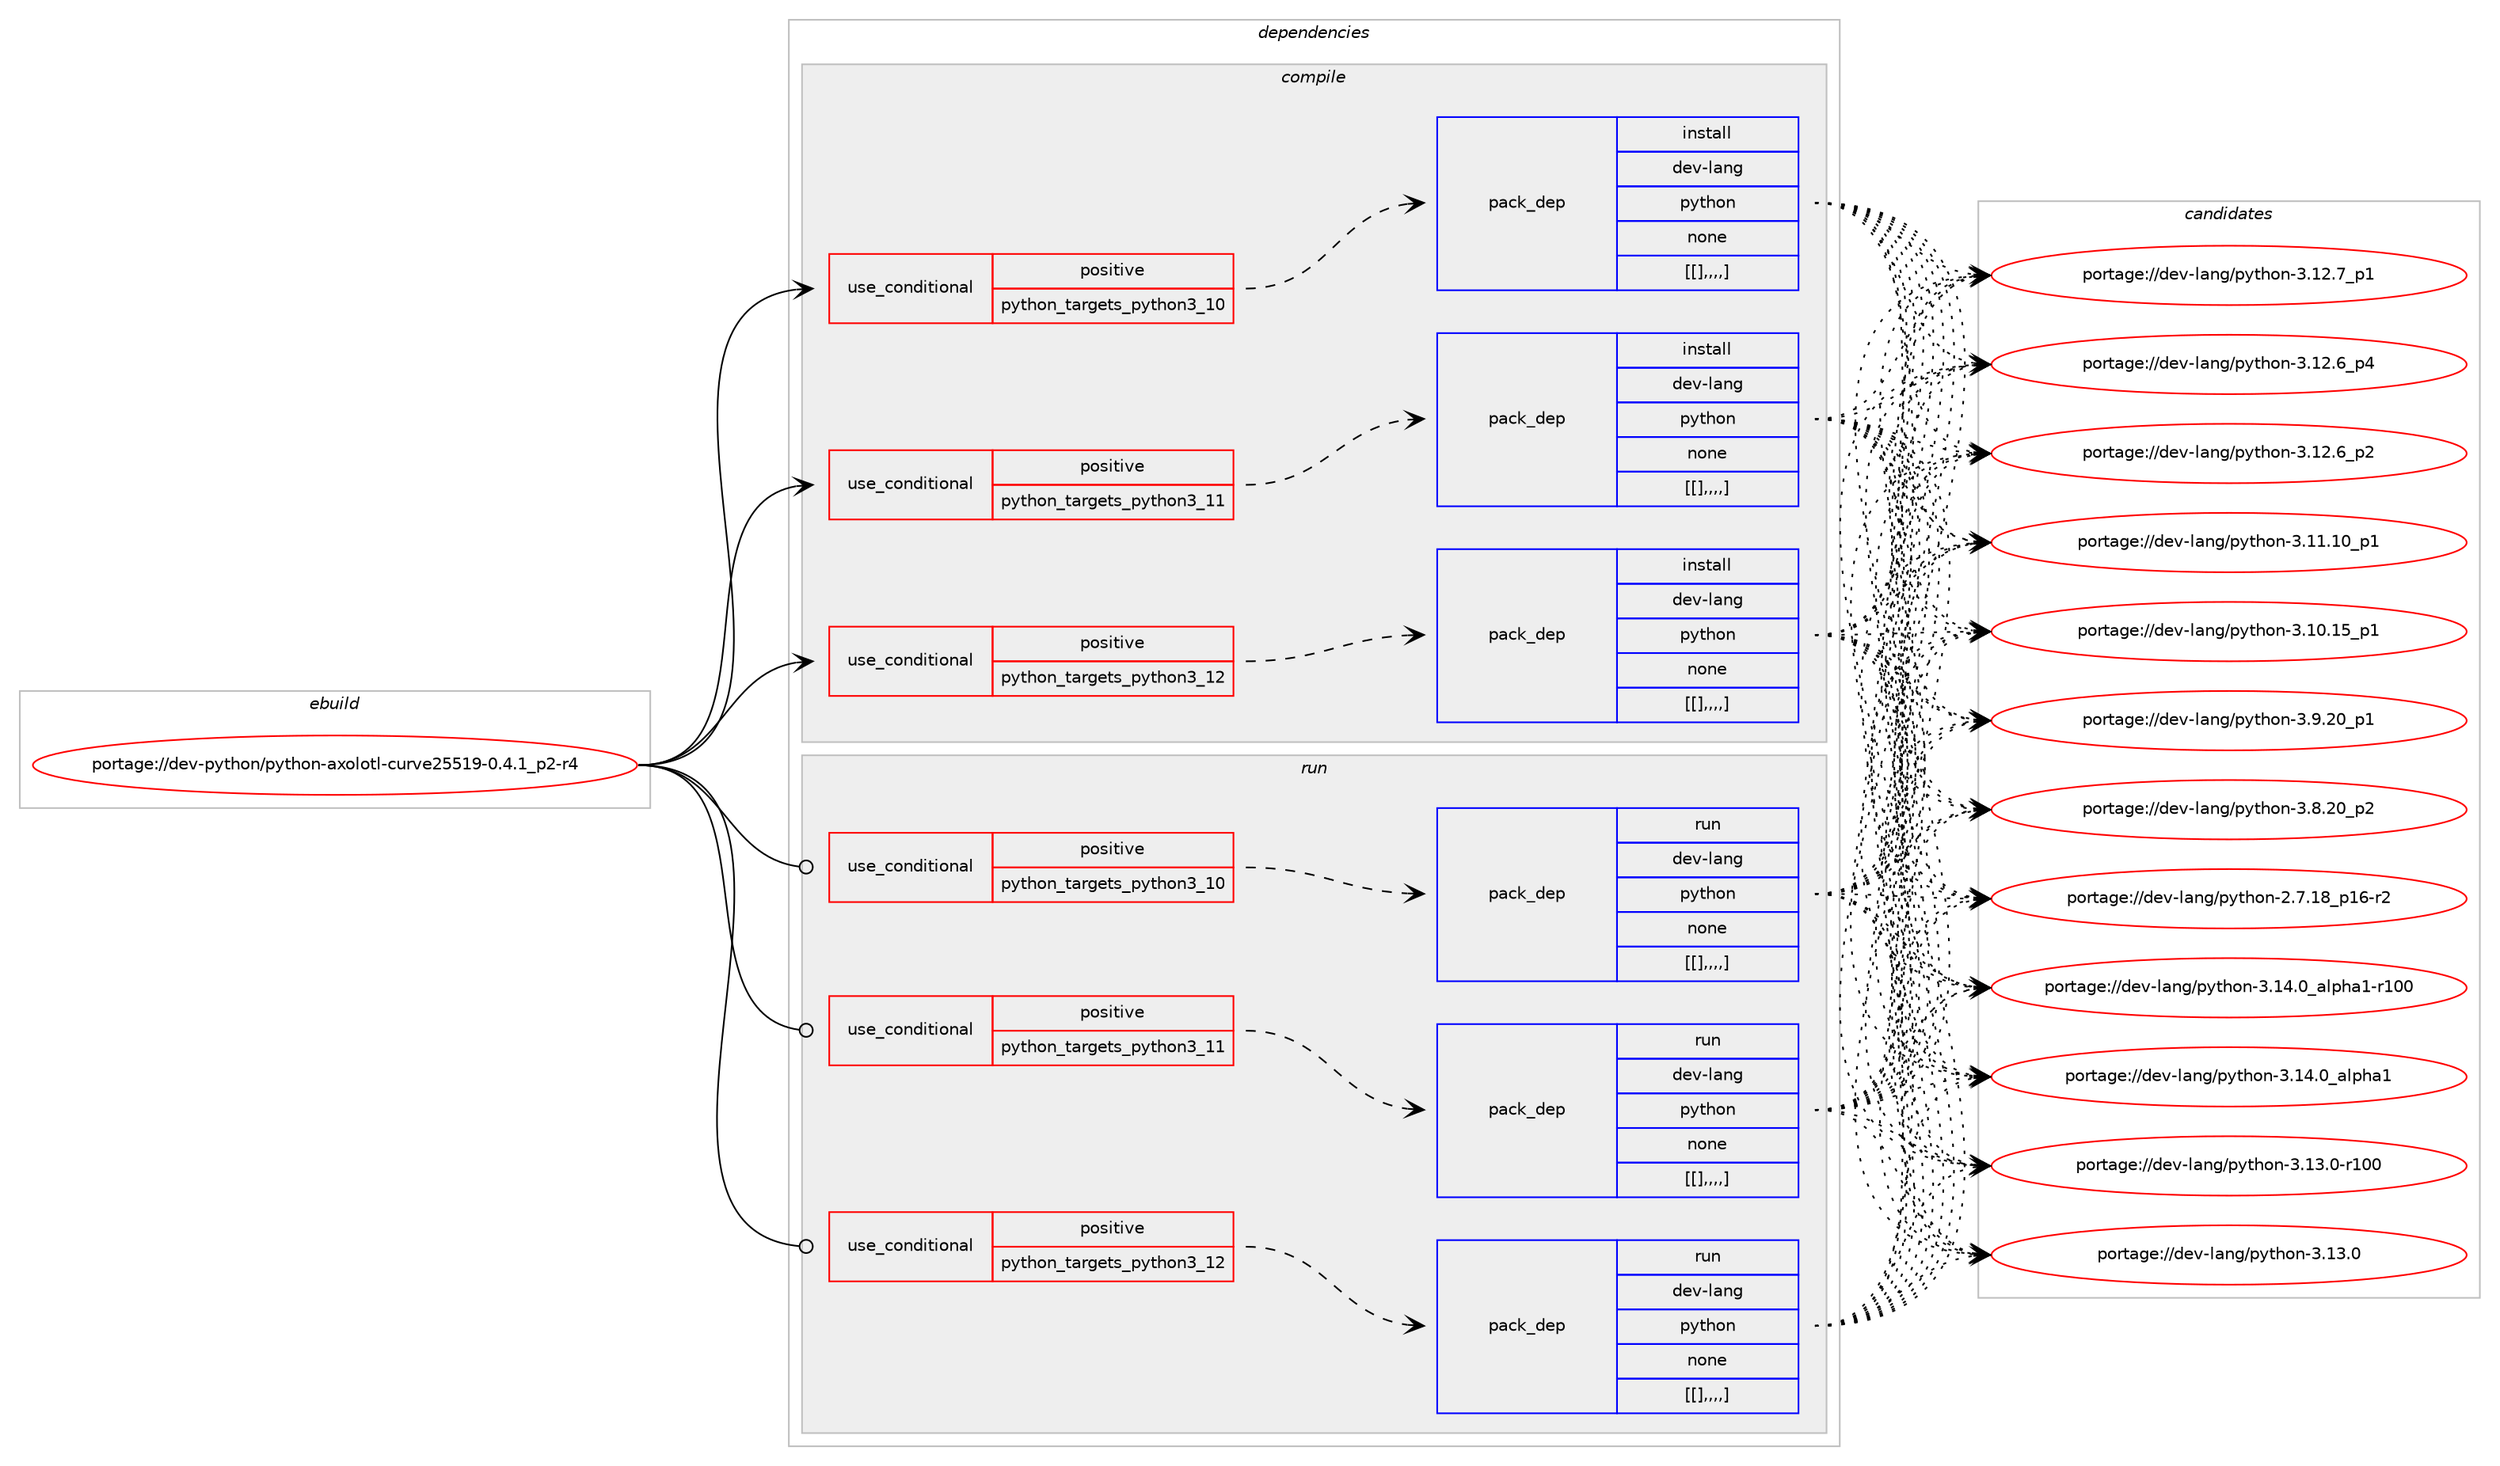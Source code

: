 digraph prolog {

# *************
# Graph options
# *************

newrank=true;
concentrate=true;
compound=true;
graph [rankdir=LR,fontname=Helvetica,fontsize=10,ranksep=1.5];#, ranksep=2.5, nodesep=0.2];
edge  [arrowhead=vee];
node  [fontname=Helvetica,fontsize=10];

# **********
# The ebuild
# **********

subgraph cluster_leftcol {
color=gray;
label=<<i>ebuild</i>>;
id [label="portage://dev-python/python-axolotl-curve25519-0.4.1_p2-r4", color=red, width=4, href="../dev-python/python-axolotl-curve25519-0.4.1_p2-r4.svg"];
}

# ****************
# The dependencies
# ****************

subgraph cluster_midcol {
color=gray;
label=<<i>dependencies</i>>;
subgraph cluster_compile {
fillcolor="#eeeeee";
style=filled;
label=<<i>compile</i>>;
subgraph cond40744 {
dependency166193 [label=<<TABLE BORDER="0" CELLBORDER="1" CELLSPACING="0" CELLPADDING="4"><TR><TD ROWSPAN="3" CELLPADDING="10">use_conditional</TD></TR><TR><TD>positive</TD></TR><TR><TD>python_targets_python3_10</TD></TR></TABLE>>, shape=none, color=red];
subgraph pack124107 {
dependency166291 [label=<<TABLE BORDER="0" CELLBORDER="1" CELLSPACING="0" CELLPADDING="4" WIDTH="220"><TR><TD ROWSPAN="6" CELLPADDING="30">pack_dep</TD></TR><TR><TD WIDTH="110">install</TD></TR><TR><TD>dev-lang</TD></TR><TR><TD>python</TD></TR><TR><TD>none</TD></TR><TR><TD>[[],,,,]</TD></TR></TABLE>>, shape=none, color=blue];
}
dependency166193:e -> dependency166291:w [weight=20,style="dashed",arrowhead="vee"];
}
id:e -> dependency166193:w [weight=20,style="solid",arrowhead="vee"];
subgraph cond40810 {
dependency166326 [label=<<TABLE BORDER="0" CELLBORDER="1" CELLSPACING="0" CELLPADDING="4"><TR><TD ROWSPAN="3" CELLPADDING="10">use_conditional</TD></TR><TR><TD>positive</TD></TR><TR><TD>python_targets_python3_11</TD></TR></TABLE>>, shape=none, color=red];
subgraph pack124190 {
dependency166344 [label=<<TABLE BORDER="0" CELLBORDER="1" CELLSPACING="0" CELLPADDING="4" WIDTH="220"><TR><TD ROWSPAN="6" CELLPADDING="30">pack_dep</TD></TR><TR><TD WIDTH="110">install</TD></TR><TR><TD>dev-lang</TD></TR><TR><TD>python</TD></TR><TR><TD>none</TD></TR><TR><TD>[[],,,,]</TD></TR></TABLE>>, shape=none, color=blue];
}
dependency166326:e -> dependency166344:w [weight=20,style="dashed",arrowhead="vee"];
}
id:e -> dependency166326:w [weight=20,style="solid",arrowhead="vee"];
subgraph cond40820 {
dependency166356 [label=<<TABLE BORDER="0" CELLBORDER="1" CELLSPACING="0" CELLPADDING="4"><TR><TD ROWSPAN="3" CELLPADDING="10">use_conditional</TD></TR><TR><TD>positive</TD></TR><TR><TD>python_targets_python3_12</TD></TR></TABLE>>, shape=none, color=red];
subgraph pack124229 {
dependency166386 [label=<<TABLE BORDER="0" CELLBORDER="1" CELLSPACING="0" CELLPADDING="4" WIDTH="220"><TR><TD ROWSPAN="6" CELLPADDING="30">pack_dep</TD></TR><TR><TD WIDTH="110">install</TD></TR><TR><TD>dev-lang</TD></TR><TR><TD>python</TD></TR><TR><TD>none</TD></TR><TR><TD>[[],,,,]</TD></TR></TABLE>>, shape=none, color=blue];
}
dependency166356:e -> dependency166386:w [weight=20,style="dashed",arrowhead="vee"];
}
id:e -> dependency166356:w [weight=20,style="solid",arrowhead="vee"];
}
subgraph cluster_compileandrun {
fillcolor="#eeeeee";
style=filled;
label=<<i>compile and run</i>>;
}
subgraph cluster_run {
fillcolor="#eeeeee";
style=filled;
label=<<i>run</i>>;
subgraph cond40834 {
dependency166452 [label=<<TABLE BORDER="0" CELLBORDER="1" CELLSPACING="0" CELLPADDING="4"><TR><TD ROWSPAN="3" CELLPADDING="10">use_conditional</TD></TR><TR><TD>positive</TD></TR><TR><TD>python_targets_python3_10</TD></TR></TABLE>>, shape=none, color=red];
subgraph pack124270 {
dependency166455 [label=<<TABLE BORDER="0" CELLBORDER="1" CELLSPACING="0" CELLPADDING="4" WIDTH="220"><TR><TD ROWSPAN="6" CELLPADDING="30">pack_dep</TD></TR><TR><TD WIDTH="110">run</TD></TR><TR><TD>dev-lang</TD></TR><TR><TD>python</TD></TR><TR><TD>none</TD></TR><TR><TD>[[],,,,]</TD></TR></TABLE>>, shape=none, color=blue];
}
dependency166452:e -> dependency166455:w [weight=20,style="dashed",arrowhead="vee"];
}
id:e -> dependency166452:w [weight=20,style="solid",arrowhead="odot"];
subgraph cond40854 {
dependency166476 [label=<<TABLE BORDER="0" CELLBORDER="1" CELLSPACING="0" CELLPADDING="4"><TR><TD ROWSPAN="3" CELLPADDING="10">use_conditional</TD></TR><TR><TD>positive</TD></TR><TR><TD>python_targets_python3_11</TD></TR></TABLE>>, shape=none, color=red];
subgraph pack124367 {
dependency166600 [label=<<TABLE BORDER="0" CELLBORDER="1" CELLSPACING="0" CELLPADDING="4" WIDTH="220"><TR><TD ROWSPAN="6" CELLPADDING="30">pack_dep</TD></TR><TR><TD WIDTH="110">run</TD></TR><TR><TD>dev-lang</TD></TR><TR><TD>python</TD></TR><TR><TD>none</TD></TR><TR><TD>[[],,,,]</TD></TR></TABLE>>, shape=none, color=blue];
}
dependency166476:e -> dependency166600:w [weight=20,style="dashed",arrowhead="vee"];
}
id:e -> dependency166476:w [weight=20,style="solid",arrowhead="odot"];
subgraph cond40912 {
dependency166621 [label=<<TABLE BORDER="0" CELLBORDER="1" CELLSPACING="0" CELLPADDING="4"><TR><TD ROWSPAN="3" CELLPADDING="10">use_conditional</TD></TR><TR><TD>positive</TD></TR><TR><TD>python_targets_python3_12</TD></TR></TABLE>>, shape=none, color=red];
subgraph pack124394 {
dependency166653 [label=<<TABLE BORDER="0" CELLBORDER="1" CELLSPACING="0" CELLPADDING="4" WIDTH="220"><TR><TD ROWSPAN="6" CELLPADDING="30">pack_dep</TD></TR><TR><TD WIDTH="110">run</TD></TR><TR><TD>dev-lang</TD></TR><TR><TD>python</TD></TR><TR><TD>none</TD></TR><TR><TD>[[],,,,]</TD></TR></TABLE>>, shape=none, color=blue];
}
dependency166621:e -> dependency166653:w [weight=20,style="dashed",arrowhead="vee"];
}
id:e -> dependency166621:w [weight=20,style="solid",arrowhead="odot"];
}
}

# **************
# The candidates
# **************

subgraph cluster_choices {
rank=same;
color=gray;
label=<<i>candidates</i>>;

subgraph choice124135 {
color=black;
nodesep=1;
choice100101118451089711010347112121116104111110455146495246489597108112104974945114494848 [label="portage://dev-lang/python-3.14.0_alpha1-r100", color=red, width=4,href="../dev-lang/python-3.14.0_alpha1-r100.svg"];
choice1001011184510897110103471121211161041111104551464952464895971081121049749 [label="portage://dev-lang/python-3.14.0_alpha1", color=red, width=4,href="../dev-lang/python-3.14.0_alpha1.svg"];
choice1001011184510897110103471121211161041111104551464951464845114494848 [label="portage://dev-lang/python-3.13.0-r100", color=red, width=4,href="../dev-lang/python-3.13.0-r100.svg"];
choice10010111845108971101034711212111610411111045514649514648 [label="portage://dev-lang/python-3.13.0", color=red, width=4,href="../dev-lang/python-3.13.0.svg"];
choice100101118451089711010347112121116104111110455146495046559511249 [label="portage://dev-lang/python-3.12.7_p1", color=red, width=4,href="../dev-lang/python-3.12.7_p1.svg"];
choice100101118451089711010347112121116104111110455146495046549511252 [label="portage://dev-lang/python-3.12.6_p4", color=red, width=4,href="../dev-lang/python-3.12.6_p4.svg"];
choice100101118451089711010347112121116104111110455146495046549511250 [label="portage://dev-lang/python-3.12.6_p2", color=red, width=4,href="../dev-lang/python-3.12.6_p2.svg"];
choice10010111845108971101034711212111610411111045514649494649489511249 [label="portage://dev-lang/python-3.11.10_p1", color=red, width=4,href="../dev-lang/python-3.11.10_p1.svg"];
choice10010111845108971101034711212111610411111045514649484649539511249 [label="portage://dev-lang/python-3.10.15_p1", color=red, width=4,href="../dev-lang/python-3.10.15_p1.svg"];
choice100101118451089711010347112121116104111110455146574650489511249 [label="portage://dev-lang/python-3.9.20_p1", color=red, width=4,href="../dev-lang/python-3.9.20_p1.svg"];
choice100101118451089711010347112121116104111110455146564650489511250 [label="portage://dev-lang/python-3.8.20_p2", color=red, width=4,href="../dev-lang/python-3.8.20_p2.svg"];
choice100101118451089711010347112121116104111110455046554649569511249544511450 [label="portage://dev-lang/python-2.7.18_p16-r2", color=red, width=4,href="../dev-lang/python-2.7.18_p16-r2.svg"];
dependency166291:e -> choice100101118451089711010347112121116104111110455146495246489597108112104974945114494848:w [style=dotted,weight="100"];
dependency166291:e -> choice1001011184510897110103471121211161041111104551464952464895971081121049749:w [style=dotted,weight="100"];
dependency166291:e -> choice1001011184510897110103471121211161041111104551464951464845114494848:w [style=dotted,weight="100"];
dependency166291:e -> choice10010111845108971101034711212111610411111045514649514648:w [style=dotted,weight="100"];
dependency166291:e -> choice100101118451089711010347112121116104111110455146495046559511249:w [style=dotted,weight="100"];
dependency166291:e -> choice100101118451089711010347112121116104111110455146495046549511252:w [style=dotted,weight="100"];
dependency166291:e -> choice100101118451089711010347112121116104111110455146495046549511250:w [style=dotted,weight="100"];
dependency166291:e -> choice10010111845108971101034711212111610411111045514649494649489511249:w [style=dotted,weight="100"];
dependency166291:e -> choice10010111845108971101034711212111610411111045514649484649539511249:w [style=dotted,weight="100"];
dependency166291:e -> choice100101118451089711010347112121116104111110455146574650489511249:w [style=dotted,weight="100"];
dependency166291:e -> choice100101118451089711010347112121116104111110455146564650489511250:w [style=dotted,weight="100"];
dependency166291:e -> choice100101118451089711010347112121116104111110455046554649569511249544511450:w [style=dotted,weight="100"];
}
subgraph choice124149 {
color=black;
nodesep=1;
choice100101118451089711010347112121116104111110455146495246489597108112104974945114494848 [label="portage://dev-lang/python-3.14.0_alpha1-r100", color=red, width=4,href="../dev-lang/python-3.14.0_alpha1-r100.svg"];
choice1001011184510897110103471121211161041111104551464952464895971081121049749 [label="portage://dev-lang/python-3.14.0_alpha1", color=red, width=4,href="../dev-lang/python-3.14.0_alpha1.svg"];
choice1001011184510897110103471121211161041111104551464951464845114494848 [label="portage://dev-lang/python-3.13.0-r100", color=red, width=4,href="../dev-lang/python-3.13.0-r100.svg"];
choice10010111845108971101034711212111610411111045514649514648 [label="portage://dev-lang/python-3.13.0", color=red, width=4,href="../dev-lang/python-3.13.0.svg"];
choice100101118451089711010347112121116104111110455146495046559511249 [label="portage://dev-lang/python-3.12.7_p1", color=red, width=4,href="../dev-lang/python-3.12.7_p1.svg"];
choice100101118451089711010347112121116104111110455146495046549511252 [label="portage://dev-lang/python-3.12.6_p4", color=red, width=4,href="../dev-lang/python-3.12.6_p4.svg"];
choice100101118451089711010347112121116104111110455146495046549511250 [label="portage://dev-lang/python-3.12.6_p2", color=red, width=4,href="../dev-lang/python-3.12.6_p2.svg"];
choice10010111845108971101034711212111610411111045514649494649489511249 [label="portage://dev-lang/python-3.11.10_p1", color=red, width=4,href="../dev-lang/python-3.11.10_p1.svg"];
choice10010111845108971101034711212111610411111045514649484649539511249 [label="portage://dev-lang/python-3.10.15_p1", color=red, width=4,href="../dev-lang/python-3.10.15_p1.svg"];
choice100101118451089711010347112121116104111110455146574650489511249 [label="portage://dev-lang/python-3.9.20_p1", color=red, width=4,href="../dev-lang/python-3.9.20_p1.svg"];
choice100101118451089711010347112121116104111110455146564650489511250 [label="portage://dev-lang/python-3.8.20_p2", color=red, width=4,href="../dev-lang/python-3.8.20_p2.svg"];
choice100101118451089711010347112121116104111110455046554649569511249544511450 [label="portage://dev-lang/python-2.7.18_p16-r2", color=red, width=4,href="../dev-lang/python-2.7.18_p16-r2.svg"];
dependency166344:e -> choice100101118451089711010347112121116104111110455146495246489597108112104974945114494848:w [style=dotted,weight="100"];
dependency166344:e -> choice1001011184510897110103471121211161041111104551464952464895971081121049749:w [style=dotted,weight="100"];
dependency166344:e -> choice1001011184510897110103471121211161041111104551464951464845114494848:w [style=dotted,weight="100"];
dependency166344:e -> choice10010111845108971101034711212111610411111045514649514648:w [style=dotted,weight="100"];
dependency166344:e -> choice100101118451089711010347112121116104111110455146495046559511249:w [style=dotted,weight="100"];
dependency166344:e -> choice100101118451089711010347112121116104111110455146495046549511252:w [style=dotted,weight="100"];
dependency166344:e -> choice100101118451089711010347112121116104111110455146495046549511250:w [style=dotted,weight="100"];
dependency166344:e -> choice10010111845108971101034711212111610411111045514649494649489511249:w [style=dotted,weight="100"];
dependency166344:e -> choice10010111845108971101034711212111610411111045514649484649539511249:w [style=dotted,weight="100"];
dependency166344:e -> choice100101118451089711010347112121116104111110455146574650489511249:w [style=dotted,weight="100"];
dependency166344:e -> choice100101118451089711010347112121116104111110455146564650489511250:w [style=dotted,weight="100"];
dependency166344:e -> choice100101118451089711010347112121116104111110455046554649569511249544511450:w [style=dotted,weight="100"];
}
subgraph choice124162 {
color=black;
nodesep=1;
choice100101118451089711010347112121116104111110455146495246489597108112104974945114494848 [label="portage://dev-lang/python-3.14.0_alpha1-r100", color=red, width=4,href="../dev-lang/python-3.14.0_alpha1-r100.svg"];
choice1001011184510897110103471121211161041111104551464952464895971081121049749 [label="portage://dev-lang/python-3.14.0_alpha1", color=red, width=4,href="../dev-lang/python-3.14.0_alpha1.svg"];
choice1001011184510897110103471121211161041111104551464951464845114494848 [label="portage://dev-lang/python-3.13.0-r100", color=red, width=4,href="../dev-lang/python-3.13.0-r100.svg"];
choice10010111845108971101034711212111610411111045514649514648 [label="portage://dev-lang/python-3.13.0", color=red, width=4,href="../dev-lang/python-3.13.0.svg"];
choice100101118451089711010347112121116104111110455146495046559511249 [label="portage://dev-lang/python-3.12.7_p1", color=red, width=4,href="../dev-lang/python-3.12.7_p1.svg"];
choice100101118451089711010347112121116104111110455146495046549511252 [label="portage://dev-lang/python-3.12.6_p4", color=red, width=4,href="../dev-lang/python-3.12.6_p4.svg"];
choice100101118451089711010347112121116104111110455146495046549511250 [label="portage://dev-lang/python-3.12.6_p2", color=red, width=4,href="../dev-lang/python-3.12.6_p2.svg"];
choice10010111845108971101034711212111610411111045514649494649489511249 [label="portage://dev-lang/python-3.11.10_p1", color=red, width=4,href="../dev-lang/python-3.11.10_p1.svg"];
choice10010111845108971101034711212111610411111045514649484649539511249 [label="portage://dev-lang/python-3.10.15_p1", color=red, width=4,href="../dev-lang/python-3.10.15_p1.svg"];
choice100101118451089711010347112121116104111110455146574650489511249 [label="portage://dev-lang/python-3.9.20_p1", color=red, width=4,href="../dev-lang/python-3.9.20_p1.svg"];
choice100101118451089711010347112121116104111110455146564650489511250 [label="portage://dev-lang/python-3.8.20_p2", color=red, width=4,href="../dev-lang/python-3.8.20_p2.svg"];
choice100101118451089711010347112121116104111110455046554649569511249544511450 [label="portage://dev-lang/python-2.7.18_p16-r2", color=red, width=4,href="../dev-lang/python-2.7.18_p16-r2.svg"];
dependency166386:e -> choice100101118451089711010347112121116104111110455146495246489597108112104974945114494848:w [style=dotted,weight="100"];
dependency166386:e -> choice1001011184510897110103471121211161041111104551464952464895971081121049749:w [style=dotted,weight="100"];
dependency166386:e -> choice1001011184510897110103471121211161041111104551464951464845114494848:w [style=dotted,weight="100"];
dependency166386:e -> choice10010111845108971101034711212111610411111045514649514648:w [style=dotted,weight="100"];
dependency166386:e -> choice100101118451089711010347112121116104111110455146495046559511249:w [style=dotted,weight="100"];
dependency166386:e -> choice100101118451089711010347112121116104111110455146495046549511252:w [style=dotted,weight="100"];
dependency166386:e -> choice100101118451089711010347112121116104111110455146495046549511250:w [style=dotted,weight="100"];
dependency166386:e -> choice10010111845108971101034711212111610411111045514649494649489511249:w [style=dotted,weight="100"];
dependency166386:e -> choice10010111845108971101034711212111610411111045514649484649539511249:w [style=dotted,weight="100"];
dependency166386:e -> choice100101118451089711010347112121116104111110455146574650489511249:w [style=dotted,weight="100"];
dependency166386:e -> choice100101118451089711010347112121116104111110455146564650489511250:w [style=dotted,weight="100"];
dependency166386:e -> choice100101118451089711010347112121116104111110455046554649569511249544511450:w [style=dotted,weight="100"];
}
subgraph choice124188 {
color=black;
nodesep=1;
choice100101118451089711010347112121116104111110455146495246489597108112104974945114494848 [label="portage://dev-lang/python-3.14.0_alpha1-r100", color=red, width=4,href="../dev-lang/python-3.14.0_alpha1-r100.svg"];
choice1001011184510897110103471121211161041111104551464952464895971081121049749 [label="portage://dev-lang/python-3.14.0_alpha1", color=red, width=4,href="../dev-lang/python-3.14.0_alpha1.svg"];
choice1001011184510897110103471121211161041111104551464951464845114494848 [label="portage://dev-lang/python-3.13.0-r100", color=red, width=4,href="../dev-lang/python-3.13.0-r100.svg"];
choice10010111845108971101034711212111610411111045514649514648 [label="portage://dev-lang/python-3.13.0", color=red, width=4,href="../dev-lang/python-3.13.0.svg"];
choice100101118451089711010347112121116104111110455146495046559511249 [label="portage://dev-lang/python-3.12.7_p1", color=red, width=4,href="../dev-lang/python-3.12.7_p1.svg"];
choice100101118451089711010347112121116104111110455146495046549511252 [label="portage://dev-lang/python-3.12.6_p4", color=red, width=4,href="../dev-lang/python-3.12.6_p4.svg"];
choice100101118451089711010347112121116104111110455146495046549511250 [label="portage://dev-lang/python-3.12.6_p2", color=red, width=4,href="../dev-lang/python-3.12.6_p2.svg"];
choice10010111845108971101034711212111610411111045514649494649489511249 [label="portage://dev-lang/python-3.11.10_p1", color=red, width=4,href="../dev-lang/python-3.11.10_p1.svg"];
choice10010111845108971101034711212111610411111045514649484649539511249 [label="portage://dev-lang/python-3.10.15_p1", color=red, width=4,href="../dev-lang/python-3.10.15_p1.svg"];
choice100101118451089711010347112121116104111110455146574650489511249 [label="portage://dev-lang/python-3.9.20_p1", color=red, width=4,href="../dev-lang/python-3.9.20_p1.svg"];
choice100101118451089711010347112121116104111110455146564650489511250 [label="portage://dev-lang/python-3.8.20_p2", color=red, width=4,href="../dev-lang/python-3.8.20_p2.svg"];
choice100101118451089711010347112121116104111110455046554649569511249544511450 [label="portage://dev-lang/python-2.7.18_p16-r2", color=red, width=4,href="../dev-lang/python-2.7.18_p16-r2.svg"];
dependency166455:e -> choice100101118451089711010347112121116104111110455146495246489597108112104974945114494848:w [style=dotted,weight="100"];
dependency166455:e -> choice1001011184510897110103471121211161041111104551464952464895971081121049749:w [style=dotted,weight="100"];
dependency166455:e -> choice1001011184510897110103471121211161041111104551464951464845114494848:w [style=dotted,weight="100"];
dependency166455:e -> choice10010111845108971101034711212111610411111045514649514648:w [style=dotted,weight="100"];
dependency166455:e -> choice100101118451089711010347112121116104111110455146495046559511249:w [style=dotted,weight="100"];
dependency166455:e -> choice100101118451089711010347112121116104111110455146495046549511252:w [style=dotted,weight="100"];
dependency166455:e -> choice100101118451089711010347112121116104111110455146495046549511250:w [style=dotted,weight="100"];
dependency166455:e -> choice10010111845108971101034711212111610411111045514649494649489511249:w [style=dotted,weight="100"];
dependency166455:e -> choice10010111845108971101034711212111610411111045514649484649539511249:w [style=dotted,weight="100"];
dependency166455:e -> choice100101118451089711010347112121116104111110455146574650489511249:w [style=dotted,weight="100"];
dependency166455:e -> choice100101118451089711010347112121116104111110455146564650489511250:w [style=dotted,weight="100"];
dependency166455:e -> choice100101118451089711010347112121116104111110455046554649569511249544511450:w [style=dotted,weight="100"];
}
subgraph choice124224 {
color=black;
nodesep=1;
choice100101118451089711010347112121116104111110455146495246489597108112104974945114494848 [label="portage://dev-lang/python-3.14.0_alpha1-r100", color=red, width=4,href="../dev-lang/python-3.14.0_alpha1-r100.svg"];
choice1001011184510897110103471121211161041111104551464952464895971081121049749 [label="portage://dev-lang/python-3.14.0_alpha1", color=red, width=4,href="../dev-lang/python-3.14.0_alpha1.svg"];
choice1001011184510897110103471121211161041111104551464951464845114494848 [label="portage://dev-lang/python-3.13.0-r100", color=red, width=4,href="../dev-lang/python-3.13.0-r100.svg"];
choice10010111845108971101034711212111610411111045514649514648 [label="portage://dev-lang/python-3.13.0", color=red, width=4,href="../dev-lang/python-3.13.0.svg"];
choice100101118451089711010347112121116104111110455146495046559511249 [label="portage://dev-lang/python-3.12.7_p1", color=red, width=4,href="../dev-lang/python-3.12.7_p1.svg"];
choice100101118451089711010347112121116104111110455146495046549511252 [label="portage://dev-lang/python-3.12.6_p4", color=red, width=4,href="../dev-lang/python-3.12.6_p4.svg"];
choice100101118451089711010347112121116104111110455146495046549511250 [label="portage://dev-lang/python-3.12.6_p2", color=red, width=4,href="../dev-lang/python-3.12.6_p2.svg"];
choice10010111845108971101034711212111610411111045514649494649489511249 [label="portage://dev-lang/python-3.11.10_p1", color=red, width=4,href="../dev-lang/python-3.11.10_p1.svg"];
choice10010111845108971101034711212111610411111045514649484649539511249 [label="portage://dev-lang/python-3.10.15_p1", color=red, width=4,href="../dev-lang/python-3.10.15_p1.svg"];
choice100101118451089711010347112121116104111110455146574650489511249 [label="portage://dev-lang/python-3.9.20_p1", color=red, width=4,href="../dev-lang/python-3.9.20_p1.svg"];
choice100101118451089711010347112121116104111110455146564650489511250 [label="portage://dev-lang/python-3.8.20_p2", color=red, width=4,href="../dev-lang/python-3.8.20_p2.svg"];
choice100101118451089711010347112121116104111110455046554649569511249544511450 [label="portage://dev-lang/python-2.7.18_p16-r2", color=red, width=4,href="../dev-lang/python-2.7.18_p16-r2.svg"];
dependency166600:e -> choice100101118451089711010347112121116104111110455146495246489597108112104974945114494848:w [style=dotted,weight="100"];
dependency166600:e -> choice1001011184510897110103471121211161041111104551464952464895971081121049749:w [style=dotted,weight="100"];
dependency166600:e -> choice1001011184510897110103471121211161041111104551464951464845114494848:w [style=dotted,weight="100"];
dependency166600:e -> choice10010111845108971101034711212111610411111045514649514648:w [style=dotted,weight="100"];
dependency166600:e -> choice100101118451089711010347112121116104111110455146495046559511249:w [style=dotted,weight="100"];
dependency166600:e -> choice100101118451089711010347112121116104111110455146495046549511252:w [style=dotted,weight="100"];
dependency166600:e -> choice100101118451089711010347112121116104111110455146495046549511250:w [style=dotted,weight="100"];
dependency166600:e -> choice10010111845108971101034711212111610411111045514649494649489511249:w [style=dotted,weight="100"];
dependency166600:e -> choice10010111845108971101034711212111610411111045514649484649539511249:w [style=dotted,weight="100"];
dependency166600:e -> choice100101118451089711010347112121116104111110455146574650489511249:w [style=dotted,weight="100"];
dependency166600:e -> choice100101118451089711010347112121116104111110455146564650489511250:w [style=dotted,weight="100"];
dependency166600:e -> choice100101118451089711010347112121116104111110455046554649569511249544511450:w [style=dotted,weight="100"];
}
subgraph choice124253 {
color=black;
nodesep=1;
choice100101118451089711010347112121116104111110455146495246489597108112104974945114494848 [label="portage://dev-lang/python-3.14.0_alpha1-r100", color=red, width=4,href="../dev-lang/python-3.14.0_alpha1-r100.svg"];
choice1001011184510897110103471121211161041111104551464952464895971081121049749 [label="portage://dev-lang/python-3.14.0_alpha1", color=red, width=4,href="../dev-lang/python-3.14.0_alpha1.svg"];
choice1001011184510897110103471121211161041111104551464951464845114494848 [label="portage://dev-lang/python-3.13.0-r100", color=red, width=4,href="../dev-lang/python-3.13.0-r100.svg"];
choice10010111845108971101034711212111610411111045514649514648 [label="portage://dev-lang/python-3.13.0", color=red, width=4,href="../dev-lang/python-3.13.0.svg"];
choice100101118451089711010347112121116104111110455146495046559511249 [label="portage://dev-lang/python-3.12.7_p1", color=red, width=4,href="../dev-lang/python-3.12.7_p1.svg"];
choice100101118451089711010347112121116104111110455146495046549511252 [label="portage://dev-lang/python-3.12.6_p4", color=red, width=4,href="../dev-lang/python-3.12.6_p4.svg"];
choice100101118451089711010347112121116104111110455146495046549511250 [label="portage://dev-lang/python-3.12.6_p2", color=red, width=4,href="../dev-lang/python-3.12.6_p2.svg"];
choice10010111845108971101034711212111610411111045514649494649489511249 [label="portage://dev-lang/python-3.11.10_p1", color=red, width=4,href="../dev-lang/python-3.11.10_p1.svg"];
choice10010111845108971101034711212111610411111045514649484649539511249 [label="portage://dev-lang/python-3.10.15_p1", color=red, width=4,href="../dev-lang/python-3.10.15_p1.svg"];
choice100101118451089711010347112121116104111110455146574650489511249 [label="portage://dev-lang/python-3.9.20_p1", color=red, width=4,href="../dev-lang/python-3.9.20_p1.svg"];
choice100101118451089711010347112121116104111110455146564650489511250 [label="portage://dev-lang/python-3.8.20_p2", color=red, width=4,href="../dev-lang/python-3.8.20_p2.svg"];
choice100101118451089711010347112121116104111110455046554649569511249544511450 [label="portage://dev-lang/python-2.7.18_p16-r2", color=red, width=4,href="../dev-lang/python-2.7.18_p16-r2.svg"];
dependency166653:e -> choice100101118451089711010347112121116104111110455146495246489597108112104974945114494848:w [style=dotted,weight="100"];
dependency166653:e -> choice1001011184510897110103471121211161041111104551464952464895971081121049749:w [style=dotted,weight="100"];
dependency166653:e -> choice1001011184510897110103471121211161041111104551464951464845114494848:w [style=dotted,weight="100"];
dependency166653:e -> choice10010111845108971101034711212111610411111045514649514648:w [style=dotted,weight="100"];
dependency166653:e -> choice100101118451089711010347112121116104111110455146495046559511249:w [style=dotted,weight="100"];
dependency166653:e -> choice100101118451089711010347112121116104111110455146495046549511252:w [style=dotted,weight="100"];
dependency166653:e -> choice100101118451089711010347112121116104111110455146495046549511250:w [style=dotted,weight="100"];
dependency166653:e -> choice10010111845108971101034711212111610411111045514649494649489511249:w [style=dotted,weight="100"];
dependency166653:e -> choice10010111845108971101034711212111610411111045514649484649539511249:w [style=dotted,weight="100"];
dependency166653:e -> choice100101118451089711010347112121116104111110455146574650489511249:w [style=dotted,weight="100"];
dependency166653:e -> choice100101118451089711010347112121116104111110455146564650489511250:w [style=dotted,weight="100"];
dependency166653:e -> choice100101118451089711010347112121116104111110455046554649569511249544511450:w [style=dotted,weight="100"];
}
}

}
